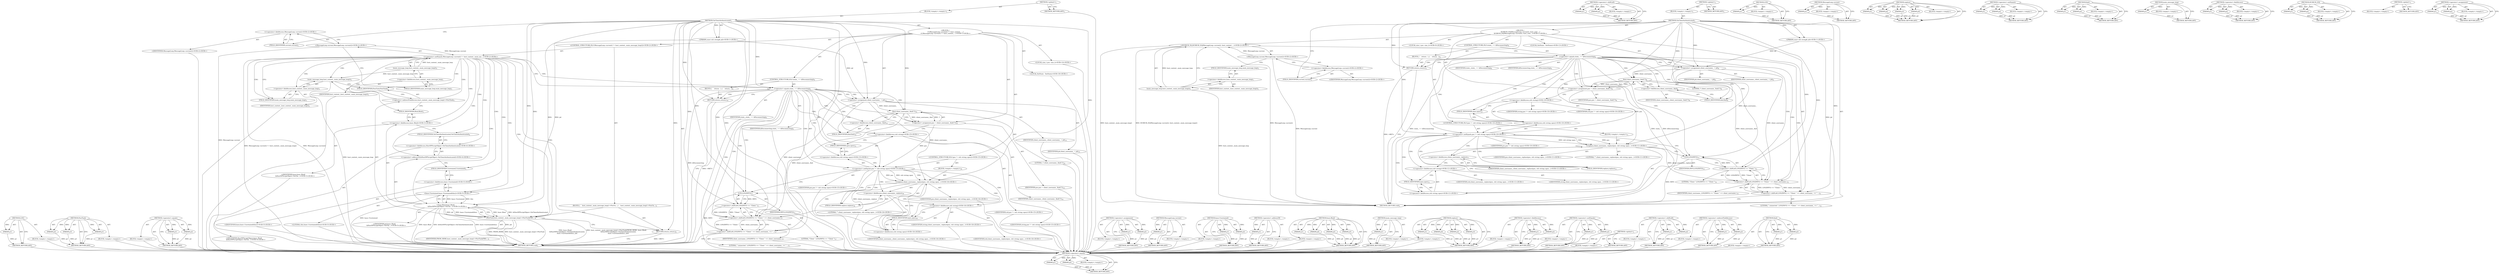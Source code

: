 digraph "find" {
vulnerable_117 [label=<(METHOD,&lt;operator&gt;.equals)>];
vulnerable_118 [label=<(PARAM,p1)>];
vulnerable_119 [label=<(PARAM,p2)>];
vulnerable_120 [label=<(BLOCK,&lt;empty&gt;,&lt;empty&gt;)>];
vulnerable_121 [label=<(METHOD_RETURN,ANY)>];
vulnerable_144 [label=<(METHOD,&lt;operator&gt;.shiftLeft)>];
vulnerable_145 [label=<(PARAM,p1)>];
vulnerable_146 [label=<(PARAM,p2)>];
vulnerable_147 [label=<(BLOCK,&lt;empty&gt;,&lt;empty&gt;)>];
vulnerable_148 [label=<(METHOD_RETURN,ANY)>];
vulnerable_6 [label=<(METHOD,&lt;global&gt;)<SUB>1</SUB>>];
vulnerable_7 [label=<(BLOCK,&lt;empty&gt;,&lt;empty&gt;)<SUB>1</SUB>>];
vulnerable_8 [label=<(METHOD,OnClientAuthenticated)<SUB>1</SUB>>];
vulnerable_9 [label="<(PARAM,const std::string&amp; jid)<SUB>1</SUB>>"];
vulnerable_10 [label="<(BLOCK,{
  DCHECK_EQ(MessageLoop::current(), host_cont...,{
  DCHECK_EQ(MessageLoop::current(), host_cont...)<SUB>1</SUB>>"];
vulnerable_11 [label="<(DCHECK_EQ,DCHECK_EQ(MessageLoop::current(), host_context_...)<SUB>2</SUB>>"];
vulnerable_12 [label="<(MessageLoop.current,MessageLoop::current())<SUB>2</SUB>>"];
vulnerable_13 [label="<(&lt;operator&gt;.fieldAccess,MessageLoop::current)<SUB>2</SUB>>"];
vulnerable_14 [label="<(IDENTIFIER,MessageLoop,MessageLoop::current())<SUB>2</SUB>>"];
vulnerable_15 [label=<(FIELD_IDENTIFIER,current,current)<SUB>2</SUB>>];
vulnerable_16 [label=<(main_message_loop,host_context_.main_message_loop())<SUB>2</SUB>>];
vulnerable_17 [label=<(&lt;operator&gt;.fieldAccess,host_context_.main_message_loop)<SUB>2</SUB>>];
vulnerable_18 [label=<(IDENTIFIER,host_context_,host_context_.main_message_loop())<SUB>2</SUB>>];
vulnerable_19 [label=<(FIELD_IDENTIFIER,main_message_loop,main_message_loop)<SUB>2</SUB>>];
vulnerable_20 [label=<(CONTROL_STRUCTURE,IF,if (state_ == kDisconnecting))<SUB>4</SUB>>];
vulnerable_21 [label=<(&lt;operator&gt;.equals,state_ == kDisconnecting)<SUB>4</SUB>>];
vulnerable_22 [label=<(IDENTIFIER,state_,state_ == kDisconnecting)<SUB>4</SUB>>];
vulnerable_23 [label=<(IDENTIFIER,kDisconnecting,state_ == kDisconnecting)<SUB>4</SUB>>];
vulnerable_24 [label=<(BLOCK,{
    return;
  },{
    return;
  })<SUB>4</SUB>>];
vulnerable_25 [label=<(RETURN,return;,return;)<SUB>5</SUB>>];
vulnerable_26 [label=<(&lt;operator&gt;.assignment,client_username_ = jid)<SUB>8</SUB>>];
vulnerable_27 [label=<(IDENTIFIER,client_username_,client_username_ = jid)<SUB>8</SUB>>];
vulnerable_28 [label=<(IDENTIFIER,jid,client_username_ = jid)<SUB>8</SUB>>];
vulnerable_29 [label="<(LOCAL,size_t pos: size_t)<SUB>9</SUB>>"];
vulnerable_30 [label=<(&lt;operator&gt;.assignment,pos = client_username_.find('/'))<SUB>9</SUB>>];
vulnerable_31 [label=<(IDENTIFIER,pos,pos = client_username_.find('/'))<SUB>9</SUB>>];
vulnerable_32 [label=<(find,client_username_.find('/'))<SUB>9</SUB>>];
vulnerable_33 [label=<(&lt;operator&gt;.fieldAccess,client_username_.find)<SUB>9</SUB>>];
vulnerable_34 [label=<(IDENTIFIER,client_username_,client_username_.find('/'))<SUB>9</SUB>>];
vulnerable_35 [label=<(FIELD_IDENTIFIER,find,find)<SUB>9</SUB>>];
vulnerable_36 [label=<(LITERAL,'/',client_username_.find('/'))<SUB>9</SUB>>];
vulnerable_37 [label="<(CONTROL_STRUCTURE,IF,if (pos != std::string::npos))<SUB>10</SUB>>"];
vulnerable_38 [label="<(&lt;operator&gt;.notEquals,pos != std::string::npos)<SUB>10</SUB>>"];
vulnerable_39 [label="<(IDENTIFIER,pos,pos != std::string::npos)<SUB>10</SUB>>"];
vulnerable_40 [label="<(&lt;operator&gt;.fieldAccess,std::string::npos)<SUB>10</SUB>>"];
vulnerable_41 [label="<(&lt;operator&gt;.fieldAccess,std::string)<SUB>10</SUB>>"];
vulnerable_42 [label="<(IDENTIFIER,std,pos != std::string::npos)<SUB>10</SUB>>"];
vulnerable_43 [label="<(IDENTIFIER,string,pos != std::string::npos)<SUB>10</SUB>>"];
vulnerable_44 [label=<(FIELD_IDENTIFIER,npos,npos)<SUB>10</SUB>>];
vulnerable_45 [label=<(BLOCK,&lt;empty&gt;,&lt;empty&gt;)<SUB>11</SUB>>];
vulnerable_46 [label="<(replace,client_username_.replace(pos, std::string::npos...)<SUB>11</SUB>>"];
vulnerable_47 [label=<(&lt;operator&gt;.fieldAccess,client_username_.replace)<SUB>11</SUB>>];
vulnerable_48 [label="<(IDENTIFIER,client_username_,client_username_.replace(pos, std::string::npos...)<SUB>11</SUB>>"];
vulnerable_49 [label=<(FIELD_IDENTIFIER,replace,replace)<SUB>11</SUB>>];
vulnerable_50 [label="<(IDENTIFIER,pos,client_username_.replace(pos, std::string::npos...)<SUB>11</SUB>>"];
vulnerable_51 [label="<(&lt;operator&gt;.fieldAccess,std::string::npos)<SUB>11</SUB>>"];
vulnerable_52 [label="<(&lt;operator&gt;.fieldAccess,std::string)<SUB>11</SUB>>"];
vulnerable_53 [label="<(IDENTIFIER,std,client_username_.replace(pos, std::string::npos...)<SUB>11</SUB>>"];
vulnerable_54 [label="<(IDENTIFIER,string,client_username_.replace(pos, std::string::npos...)<SUB>11</SUB>>"];
vulnerable_55 [label=<(FIELD_IDENTIFIER,npos,npos)<SUB>11</SUB>>];
vulnerable_56 [label="<(LITERAL,&quot;&quot;,client_username_.replace(pos, std::string::npos...)<SUB>11</SUB>>"];
vulnerable_57 [label=<(&lt;operator&gt;.shiftLeft,LOG(INFO) &lt;&lt; &quot;Client &quot; &lt;&lt; client_username_ &lt;&lt; &quot;...)<SUB>12</SUB>>];
vulnerable_58 [label=<(&lt;operator&gt;.shiftLeft,LOG(INFO) &lt;&lt; &quot;Client &quot; &lt;&lt; client_username_)<SUB>12</SUB>>];
vulnerable_59 [label=<(&lt;operator&gt;.shiftLeft,LOG(INFO) &lt;&lt; &quot;Client &quot;)<SUB>12</SUB>>];
vulnerable_60 [label=<(LOG,LOG(INFO))<SUB>12</SUB>>];
vulnerable_61 [label=<(IDENTIFIER,INFO,LOG(INFO))<SUB>12</SUB>>];
vulnerable_62 [label=<(LITERAL,&quot;Client &quot;,LOG(INFO) &lt;&lt; &quot;Client &quot;)<SUB>12</SUB>>];
vulnerable_63 [label=<(IDENTIFIER,client_username_,LOG(INFO) &lt;&lt; &quot;Client &quot; &lt;&lt; client_username_)<SUB>12</SUB>>];
vulnerable_64 [label=<(LITERAL,&quot; connected.&quot;,LOG(INFO) &lt;&lt; &quot;Client &quot; &lt;&lt; client_username_ &lt;&lt; &quot;...)<SUB>12</SUB>>];
vulnerable_65 [label="<(LOCAL,SetState : SetState)<SUB>13</SUB>>"];
vulnerable_66 [label=<(METHOD_RETURN,void)<SUB>1</SUB>>];
vulnerable_68 [label=<(METHOD_RETURN,ANY)<SUB>1</SUB>>];
vulnerable_149 [label=<(METHOD,LOG)>];
vulnerable_150 [label=<(PARAM,p1)>];
vulnerable_151 [label=<(BLOCK,&lt;empty&gt;,&lt;empty&gt;)>];
vulnerable_152 [label=<(METHOD_RETURN,ANY)>];
vulnerable_104 [label=<(METHOD,MessageLoop.current)>];
vulnerable_105 [label=<(PARAM,p1)>];
vulnerable_106 [label=<(BLOCK,&lt;empty&gt;,&lt;empty&gt;)>];
vulnerable_107 [label=<(METHOD_RETURN,ANY)>];
vulnerable_137 [label=<(METHOD,replace)>];
vulnerable_138 [label=<(PARAM,p1)>];
vulnerable_139 [label=<(PARAM,p2)>];
vulnerable_140 [label=<(PARAM,p3)>];
vulnerable_141 [label=<(PARAM,p4)>];
vulnerable_142 [label=<(BLOCK,&lt;empty&gt;,&lt;empty&gt;)>];
vulnerable_143 [label=<(METHOD_RETURN,ANY)>];
vulnerable_132 [label=<(METHOD,&lt;operator&gt;.notEquals)>];
vulnerable_133 [label=<(PARAM,p1)>];
vulnerable_134 [label=<(PARAM,p2)>];
vulnerable_135 [label=<(BLOCK,&lt;empty&gt;,&lt;empty&gt;)>];
vulnerable_136 [label=<(METHOD_RETURN,ANY)>];
vulnerable_127 [label=<(METHOD,find)>];
vulnerable_128 [label=<(PARAM,p1)>];
vulnerable_129 [label=<(PARAM,p2)>];
vulnerable_130 [label=<(BLOCK,&lt;empty&gt;,&lt;empty&gt;)>];
vulnerable_131 [label=<(METHOD_RETURN,ANY)>];
vulnerable_113 [label=<(METHOD,main_message_loop)>];
vulnerable_114 [label=<(PARAM,p1)>];
vulnerable_115 [label=<(BLOCK,&lt;empty&gt;,&lt;empty&gt;)>];
vulnerable_116 [label=<(METHOD_RETURN,ANY)>];
vulnerable_108 [label=<(METHOD,&lt;operator&gt;.fieldAccess)>];
vulnerable_109 [label=<(PARAM,p1)>];
vulnerable_110 [label=<(PARAM,p2)>];
vulnerable_111 [label=<(BLOCK,&lt;empty&gt;,&lt;empty&gt;)>];
vulnerable_112 [label=<(METHOD_RETURN,ANY)>];
vulnerable_99 [label=<(METHOD,DCHECK_EQ)>];
vulnerable_100 [label=<(PARAM,p1)>];
vulnerable_101 [label=<(PARAM,p2)>];
vulnerable_102 [label=<(BLOCK,&lt;empty&gt;,&lt;empty&gt;)>];
vulnerable_103 [label=<(METHOD_RETURN,ANY)>];
vulnerable_93 [label=<(METHOD,&lt;global&gt;)<SUB>1</SUB>>];
vulnerable_94 [label=<(BLOCK,&lt;empty&gt;,&lt;empty&gt;)>];
vulnerable_95 [label=<(METHOD_RETURN,ANY)>];
vulnerable_122 [label=<(METHOD,&lt;operator&gt;.assignment)>];
vulnerable_123 [label=<(PARAM,p1)>];
vulnerable_124 [label=<(PARAM,p2)>];
vulnerable_125 [label=<(BLOCK,&lt;empty&gt;,&lt;empty&gt;)>];
vulnerable_126 [label=<(METHOD_RETURN,ANY)>];
fixed_196 [label=<(METHOD,LOG)>];
fixed_197 [label=<(PARAM,p1)>];
fixed_198 [label=<(BLOCK,&lt;empty&gt;,&lt;empty&gt;)>];
fixed_199 [label=<(METHOD_RETURN,ANY)>];
fixed_142 [label=<(METHOD,PostTask)>];
fixed_143 [label=<(PARAM,p1)>];
fixed_144 [label=<(PARAM,p2)>];
fixed_145 [label=<(PARAM,p3)>];
fixed_146 [label=<(BLOCK,&lt;empty&gt;,&lt;empty&gt;)>];
fixed_147 [label=<(METHOD_RETURN,ANY)>];
fixed_169 [label=<(METHOD,&lt;operator&gt;.equals)>];
fixed_170 [label=<(PARAM,p1)>];
fixed_171 [label=<(PARAM,p2)>];
fixed_172 [label=<(BLOCK,&lt;empty&gt;,&lt;empty&gt;)>];
fixed_173 [label=<(METHOD_RETURN,ANY)>];
fixed_6 [label=<(METHOD,&lt;global&gt;)<SUB>1</SUB>>];
fixed_7 [label=<(BLOCK,&lt;empty&gt;,&lt;empty&gt;)<SUB>1</SUB>>];
fixed_8 [label=<(METHOD,OnClientAuthenticated)<SUB>1</SUB>>];
fixed_9 [label="<(PARAM,const std::string&amp; jid)<SUB>1</SUB>>"];
fixed_10 [label="<(BLOCK,{
  if (MessageLoop::current() != host_context_...,{
  if (MessageLoop::current() != host_context_...)<SUB>1</SUB>>"];
fixed_11 [label="<(CONTROL_STRUCTURE,IF,if (MessageLoop::current() != host_context_.main_message_loop()))<SUB>2</SUB>>"];
fixed_12 [label="<(&lt;operator&gt;.notEquals,MessageLoop::current() != host_context_.main_me...)<SUB>2</SUB>>"];
fixed_13 [label="<(MessageLoop.current,MessageLoop::current())<SUB>2</SUB>>"];
fixed_14 [label="<(&lt;operator&gt;.fieldAccess,MessageLoop::current)<SUB>2</SUB>>"];
fixed_15 [label="<(IDENTIFIER,MessageLoop,MessageLoop::current())<SUB>2</SUB>>"];
fixed_16 [label=<(FIELD_IDENTIFIER,current,current)<SUB>2</SUB>>];
fixed_17 [label=<(main_message_loop,host_context_.main_message_loop())<SUB>2</SUB>>];
fixed_18 [label=<(&lt;operator&gt;.fieldAccess,host_context_.main_message_loop)<SUB>2</SUB>>];
fixed_19 [label=<(IDENTIFIER,host_context_,host_context_.main_message_loop())<SUB>2</SUB>>];
fixed_20 [label=<(FIELD_IDENTIFIER,main_message_loop,main_message_loop)<SUB>2</SUB>>];
fixed_21 [label=<(BLOCK,{
    host_context_.main_message_loop()-&gt;PostTa...,{
    host_context_.main_message_loop()-&gt;PostTa...)<SUB>2</SUB>>];
fixed_22 [label=<(PostTask,host_context_.main_message_loop()-&gt;PostTask(FRO...)<SUB>3</SUB>>];
fixed_23 [label=<(&lt;operator&gt;.indirectFieldAccess,host_context_.main_message_loop()-&gt;PostTask)<SUB>3</SUB>>];
fixed_24 [label=<(main_message_loop,host_context_.main_message_loop())<SUB>3</SUB>>];
fixed_25 [label=<(&lt;operator&gt;.fieldAccess,host_context_.main_message_loop)<SUB>3</SUB>>];
fixed_26 [label=<(IDENTIFIER,host_context_,host_context_.main_message_loop())<SUB>3</SUB>>];
fixed_27 [label=<(FIELD_IDENTIFIER,main_message_loop,main_message_loop)<SUB>3</SUB>>];
fixed_28 [label=<(FIELD_IDENTIFIER,PostTask,PostTask)<SUB>3</SUB>>];
fixed_29 [label=<(IDENTIFIER,FROM_HERE,host_context_.main_message_loop()-&gt;PostTask(FRO...)<SUB>3</SUB>>];
fixed_30 [label="<(base.Bind,base::Bind(
        &amp;HostNPScriptObject::OnClie...)<SUB>3</SUB>>"];
fixed_31 [label="<(&lt;operator&gt;.fieldAccess,base::Bind)<SUB>3</SUB>>"];
fixed_32 [label="<(IDENTIFIER,base,base::Bind(
        &amp;HostNPScriptObject::OnClie...)<SUB>3</SUB>>"];
fixed_33 [label=<(FIELD_IDENTIFIER,Bind,Bind)<SUB>3</SUB>>];
fixed_34 [label="<(&lt;operator&gt;.addressOf,&amp;HostNPScriptObject::OnClientAuthenticated)<SUB>4</SUB>>"];
fixed_35 [label="<(&lt;operator&gt;.fieldAccess,HostNPScriptObject::OnClientAuthenticated)<SUB>4</SUB>>"];
fixed_36 [label="<(IDENTIFIER,HostNPScriptObject,base::Bind(
        &amp;HostNPScriptObject::OnClie...)<SUB>4</SUB>>"];
fixed_37 [label=<(FIELD_IDENTIFIER,OnClientAuthenticated,OnClientAuthenticated)<SUB>4</SUB>>];
fixed_38 [label="<(base.Unretained,base::Unretained(this))<SUB>5</SUB>>"];
fixed_39 [label="<(&lt;operator&gt;.fieldAccess,base::Unretained)<SUB>5</SUB>>"];
fixed_40 [label="<(IDENTIFIER,base,base::Unretained(this))<SUB>5</SUB>>"];
fixed_41 [label=<(FIELD_IDENTIFIER,Unretained,Unretained)<SUB>5</SUB>>];
fixed_42 [label="<(LITERAL,this,base::Unretained(this))<SUB>5</SUB>>"];
fixed_43 [label="<(IDENTIFIER,jid,base::Bind(
        &amp;HostNPScriptObject::OnClie...)<SUB>5</SUB>>"];
fixed_44 [label=<(RETURN,return;,return;)<SUB>6</SUB>>];
fixed_45 [label=<(CONTROL_STRUCTURE,IF,if (state_ == kDisconnecting))<SUB>9</SUB>>];
fixed_46 [label=<(&lt;operator&gt;.equals,state_ == kDisconnecting)<SUB>9</SUB>>];
fixed_47 [label=<(IDENTIFIER,state_,state_ == kDisconnecting)<SUB>9</SUB>>];
fixed_48 [label=<(IDENTIFIER,kDisconnecting,state_ == kDisconnecting)<SUB>9</SUB>>];
fixed_49 [label=<(BLOCK,{
    return;
  },{
    return;
  })<SUB>9</SUB>>];
fixed_50 [label=<(RETURN,return;,return;)<SUB>10</SUB>>];
fixed_51 [label=<(&lt;operator&gt;.assignment,client_username_ = jid)<SUB>13</SUB>>];
fixed_52 [label=<(IDENTIFIER,client_username_,client_username_ = jid)<SUB>13</SUB>>];
fixed_53 [label=<(IDENTIFIER,jid,client_username_ = jid)<SUB>13</SUB>>];
fixed_54 [label="<(LOCAL,size_t pos: size_t)<SUB>14</SUB>>"];
fixed_55 [label=<(&lt;operator&gt;.assignment,pos = client_username_.find('/'))<SUB>14</SUB>>];
fixed_56 [label=<(IDENTIFIER,pos,pos = client_username_.find('/'))<SUB>14</SUB>>];
fixed_57 [label=<(find,client_username_.find('/'))<SUB>14</SUB>>];
fixed_58 [label=<(&lt;operator&gt;.fieldAccess,client_username_.find)<SUB>14</SUB>>];
fixed_59 [label=<(IDENTIFIER,client_username_,client_username_.find('/'))<SUB>14</SUB>>];
fixed_60 [label=<(FIELD_IDENTIFIER,find,find)<SUB>14</SUB>>];
fixed_61 [label=<(LITERAL,'/',client_username_.find('/'))<SUB>14</SUB>>];
fixed_62 [label="<(CONTROL_STRUCTURE,IF,if (pos != std::string::npos))<SUB>15</SUB>>"];
fixed_63 [label="<(&lt;operator&gt;.notEquals,pos != std::string::npos)<SUB>15</SUB>>"];
fixed_64 [label="<(IDENTIFIER,pos,pos != std::string::npos)<SUB>15</SUB>>"];
fixed_65 [label="<(&lt;operator&gt;.fieldAccess,std::string::npos)<SUB>15</SUB>>"];
fixed_66 [label="<(&lt;operator&gt;.fieldAccess,std::string)<SUB>15</SUB>>"];
fixed_67 [label="<(IDENTIFIER,std,pos != std::string::npos)<SUB>15</SUB>>"];
fixed_68 [label="<(IDENTIFIER,string,pos != std::string::npos)<SUB>15</SUB>>"];
fixed_69 [label=<(FIELD_IDENTIFIER,npos,npos)<SUB>15</SUB>>];
fixed_70 [label=<(BLOCK,&lt;empty&gt;,&lt;empty&gt;)<SUB>16</SUB>>];
fixed_71 [label="<(replace,client_username_.replace(pos, std::string::npos...)<SUB>16</SUB>>"];
fixed_72 [label=<(&lt;operator&gt;.fieldAccess,client_username_.replace)<SUB>16</SUB>>];
fixed_73 [label="<(IDENTIFIER,client_username_,client_username_.replace(pos, std::string::npos...)<SUB>16</SUB>>"];
fixed_74 [label=<(FIELD_IDENTIFIER,replace,replace)<SUB>16</SUB>>];
fixed_75 [label="<(IDENTIFIER,pos,client_username_.replace(pos, std::string::npos...)<SUB>16</SUB>>"];
fixed_76 [label="<(&lt;operator&gt;.fieldAccess,std::string::npos)<SUB>16</SUB>>"];
fixed_77 [label="<(&lt;operator&gt;.fieldAccess,std::string)<SUB>16</SUB>>"];
fixed_78 [label="<(IDENTIFIER,std,client_username_.replace(pos, std::string::npos...)<SUB>16</SUB>>"];
fixed_79 [label="<(IDENTIFIER,string,client_username_.replace(pos, std::string::npos...)<SUB>16</SUB>>"];
fixed_80 [label=<(FIELD_IDENTIFIER,npos,npos)<SUB>16</SUB>>];
fixed_81 [label="<(LITERAL,&quot;&quot;,client_username_.replace(pos, std::string::npos...)<SUB>16</SUB>>"];
fixed_82 [label=<(&lt;operator&gt;.shiftLeft,LOG(INFO) &lt;&lt; &quot;Client &quot; &lt;&lt; client_username_ &lt;&lt; &quot;...)<SUB>17</SUB>>];
fixed_83 [label=<(&lt;operator&gt;.shiftLeft,LOG(INFO) &lt;&lt; &quot;Client &quot; &lt;&lt; client_username_)<SUB>17</SUB>>];
fixed_84 [label=<(&lt;operator&gt;.shiftLeft,LOG(INFO) &lt;&lt; &quot;Client &quot;)<SUB>17</SUB>>];
fixed_85 [label=<(LOG,LOG(INFO))<SUB>17</SUB>>];
fixed_86 [label=<(IDENTIFIER,INFO,LOG(INFO))<SUB>17</SUB>>];
fixed_87 [label=<(LITERAL,&quot;Client &quot;,LOG(INFO) &lt;&lt; &quot;Client &quot;)<SUB>17</SUB>>];
fixed_88 [label=<(IDENTIFIER,client_username_,LOG(INFO) &lt;&lt; &quot;Client &quot; &lt;&lt; client_username_)<SUB>17</SUB>>];
fixed_89 [label=<(LITERAL,&quot; connected.&quot;,LOG(INFO) &lt;&lt; &quot;Client &quot; &lt;&lt; client_username_ &lt;&lt; &quot;...)<SUB>17</SUB>>];
fixed_90 [label="<(LOCAL,SetState : SetState)<SUB>18</SUB>>"];
fixed_91 [label=<(METHOD_RETURN,void)<SUB>1</SUB>>];
fixed_93 [label=<(METHOD_RETURN,ANY)<SUB>1</SUB>>];
fixed_174 [label=<(METHOD,&lt;operator&gt;.assignment)>];
fixed_175 [label=<(PARAM,p1)>];
fixed_176 [label=<(PARAM,p2)>];
fixed_177 [label=<(BLOCK,&lt;empty&gt;,&lt;empty&gt;)>];
fixed_178 [label=<(METHOD_RETURN,ANY)>];
fixed_129 [label=<(METHOD,MessageLoop.current)>];
fixed_130 [label=<(PARAM,p1)>];
fixed_131 [label=<(BLOCK,&lt;empty&gt;,&lt;empty&gt;)>];
fixed_132 [label=<(METHOD_RETURN,ANY)>];
fixed_164 [label=<(METHOD,base.Unretained)>];
fixed_165 [label=<(PARAM,p1)>];
fixed_166 [label=<(PARAM,p2)>];
fixed_167 [label=<(BLOCK,&lt;empty&gt;,&lt;empty&gt;)>];
fixed_168 [label=<(METHOD_RETURN,ANY)>];
fixed_160 [label=<(METHOD,&lt;operator&gt;.addressOf)>];
fixed_161 [label=<(PARAM,p1)>];
fixed_162 [label=<(BLOCK,&lt;empty&gt;,&lt;empty&gt;)>];
fixed_163 [label=<(METHOD_RETURN,ANY)>];
fixed_153 [label=<(METHOD,base.Bind)>];
fixed_154 [label=<(PARAM,p1)>];
fixed_155 [label=<(PARAM,p2)>];
fixed_156 [label=<(PARAM,p3)>];
fixed_157 [label=<(PARAM,p4)>];
fixed_158 [label=<(BLOCK,&lt;empty&gt;,&lt;empty&gt;)>];
fixed_159 [label=<(METHOD_RETURN,ANY)>];
fixed_138 [label=<(METHOD,main_message_loop)>];
fixed_139 [label=<(PARAM,p1)>];
fixed_140 [label=<(BLOCK,&lt;empty&gt;,&lt;empty&gt;)>];
fixed_141 [label=<(METHOD_RETURN,ANY)>];
fixed_184 [label=<(METHOD,replace)>];
fixed_185 [label=<(PARAM,p1)>];
fixed_186 [label=<(PARAM,p2)>];
fixed_187 [label=<(PARAM,p3)>];
fixed_188 [label=<(PARAM,p4)>];
fixed_189 [label=<(BLOCK,&lt;empty&gt;,&lt;empty&gt;)>];
fixed_190 [label=<(METHOD_RETURN,ANY)>];
fixed_133 [label=<(METHOD,&lt;operator&gt;.fieldAccess)>];
fixed_134 [label=<(PARAM,p1)>];
fixed_135 [label=<(PARAM,p2)>];
fixed_136 [label=<(BLOCK,&lt;empty&gt;,&lt;empty&gt;)>];
fixed_137 [label=<(METHOD_RETURN,ANY)>];
fixed_124 [label=<(METHOD,&lt;operator&gt;.notEquals)>];
fixed_125 [label=<(PARAM,p1)>];
fixed_126 [label=<(PARAM,p2)>];
fixed_127 [label=<(BLOCK,&lt;empty&gt;,&lt;empty&gt;)>];
fixed_128 [label=<(METHOD_RETURN,ANY)>];
fixed_118 [label=<(METHOD,&lt;global&gt;)<SUB>1</SUB>>];
fixed_119 [label=<(BLOCK,&lt;empty&gt;,&lt;empty&gt;)>];
fixed_120 [label=<(METHOD_RETURN,ANY)>];
fixed_191 [label=<(METHOD,&lt;operator&gt;.shiftLeft)>];
fixed_192 [label=<(PARAM,p1)>];
fixed_193 [label=<(PARAM,p2)>];
fixed_194 [label=<(BLOCK,&lt;empty&gt;,&lt;empty&gt;)>];
fixed_195 [label=<(METHOD_RETURN,ANY)>];
fixed_148 [label=<(METHOD,&lt;operator&gt;.indirectFieldAccess)>];
fixed_149 [label=<(PARAM,p1)>];
fixed_150 [label=<(PARAM,p2)>];
fixed_151 [label=<(BLOCK,&lt;empty&gt;,&lt;empty&gt;)>];
fixed_152 [label=<(METHOD_RETURN,ANY)>];
fixed_179 [label=<(METHOD,find)>];
fixed_180 [label=<(PARAM,p1)>];
fixed_181 [label=<(PARAM,p2)>];
fixed_182 [label=<(BLOCK,&lt;empty&gt;,&lt;empty&gt;)>];
fixed_183 [label=<(METHOD_RETURN,ANY)>];
vulnerable_117 -> vulnerable_118  [key=0, label="AST: "];
vulnerable_117 -> vulnerable_118  [key=1, label="DDG: "];
vulnerable_117 -> vulnerable_120  [key=0, label="AST: "];
vulnerable_117 -> vulnerable_119  [key=0, label="AST: "];
vulnerable_117 -> vulnerable_119  [key=1, label="DDG: "];
vulnerable_117 -> vulnerable_121  [key=0, label="AST: "];
vulnerable_117 -> vulnerable_121  [key=1, label="CFG: "];
vulnerable_118 -> vulnerable_121  [key=0, label="DDG: p1"];
vulnerable_119 -> vulnerable_121  [key=0, label="DDG: p2"];
vulnerable_144 -> vulnerable_145  [key=0, label="AST: "];
vulnerable_144 -> vulnerable_145  [key=1, label="DDG: "];
vulnerable_144 -> vulnerable_147  [key=0, label="AST: "];
vulnerable_144 -> vulnerable_146  [key=0, label="AST: "];
vulnerable_144 -> vulnerable_146  [key=1, label="DDG: "];
vulnerable_144 -> vulnerable_148  [key=0, label="AST: "];
vulnerable_144 -> vulnerable_148  [key=1, label="CFG: "];
vulnerable_145 -> vulnerable_148  [key=0, label="DDG: p1"];
vulnerable_146 -> vulnerable_148  [key=0, label="DDG: p2"];
vulnerable_6 -> vulnerable_7  [key=0, label="AST: "];
vulnerable_6 -> vulnerable_68  [key=0, label="AST: "];
vulnerable_6 -> vulnerable_68  [key=1, label="CFG: "];
vulnerable_7 -> vulnerable_8  [key=0, label="AST: "];
vulnerable_8 -> vulnerable_9  [key=0, label="AST: "];
vulnerable_8 -> vulnerable_9  [key=1, label="DDG: "];
vulnerable_8 -> vulnerable_10  [key=0, label="AST: "];
vulnerable_8 -> vulnerable_66  [key=0, label="AST: "];
vulnerable_8 -> vulnerable_15  [key=0, label="CFG: "];
vulnerable_8 -> vulnerable_26  [key=0, label="DDG: "];
vulnerable_8 -> vulnerable_57  [key=0, label="DDG: "];
vulnerable_8 -> vulnerable_21  [key=0, label="DDG: "];
vulnerable_8 -> vulnerable_25  [key=0, label="DDG: "];
vulnerable_8 -> vulnerable_32  [key=0, label="DDG: "];
vulnerable_8 -> vulnerable_38  [key=0, label="DDG: "];
vulnerable_8 -> vulnerable_58  [key=0, label="DDG: "];
vulnerable_8 -> vulnerable_46  [key=0, label="DDG: "];
vulnerable_8 -> vulnerable_59  [key=0, label="DDG: "];
vulnerable_8 -> vulnerable_60  [key=0, label="DDG: "];
vulnerable_9 -> vulnerable_66  [key=0, label="DDG: jid"];
vulnerable_9 -> vulnerable_26  [key=0, label="DDG: jid"];
vulnerable_10 -> vulnerable_11  [key=0, label="AST: "];
vulnerable_10 -> vulnerable_20  [key=0, label="AST: "];
vulnerable_10 -> vulnerable_26  [key=0, label="AST: "];
vulnerable_10 -> vulnerable_29  [key=0, label="AST: "];
vulnerable_10 -> vulnerable_30  [key=0, label="AST: "];
vulnerable_10 -> vulnerable_37  [key=0, label="AST: "];
vulnerable_10 -> vulnerable_57  [key=0, label="AST: "];
vulnerable_10 -> vulnerable_65  [key=0, label="AST: "];
vulnerable_11 -> vulnerable_12  [key=0, label="AST: "];
vulnerable_11 -> vulnerable_16  [key=0, label="AST: "];
vulnerable_11 -> vulnerable_21  [key=0, label="CFG: "];
vulnerable_11 -> vulnerable_66  [key=0, label="DDG: MessageLoop::current()"];
vulnerable_11 -> vulnerable_66  [key=1, label="DDG: host_context_.main_message_loop()"];
vulnerable_11 -> vulnerable_66  [key=2, label="DDG: DCHECK_EQ(MessageLoop::current(), host_context_.main_message_loop())"];
vulnerable_12 -> vulnerable_13  [key=0, label="AST: "];
vulnerable_12 -> vulnerable_19  [key=0, label="CFG: "];
vulnerable_12 -> vulnerable_66  [key=0, label="DDG: MessageLoop::current"];
vulnerable_12 -> vulnerable_11  [key=0, label="DDG: MessageLoop::current"];
vulnerable_13 -> vulnerable_14  [key=0, label="AST: "];
vulnerable_13 -> vulnerable_15  [key=0, label="AST: "];
vulnerable_13 -> vulnerable_12  [key=0, label="CFG: "];
vulnerable_15 -> vulnerable_13  [key=0, label="CFG: "];
vulnerable_16 -> vulnerable_17  [key=0, label="AST: "];
vulnerable_16 -> vulnerable_11  [key=0, label="CFG: "];
vulnerable_16 -> vulnerable_11  [key=1, label="DDG: host_context_.main_message_loop"];
vulnerable_16 -> vulnerable_66  [key=0, label="DDG: host_context_.main_message_loop"];
vulnerable_17 -> vulnerable_18  [key=0, label="AST: "];
vulnerable_17 -> vulnerable_19  [key=0, label="AST: "];
vulnerable_17 -> vulnerable_16  [key=0, label="CFG: "];
vulnerable_19 -> vulnerable_17  [key=0, label="CFG: "];
vulnerable_20 -> vulnerable_21  [key=0, label="AST: "];
vulnerable_20 -> vulnerable_24  [key=0, label="AST: "];
vulnerable_21 -> vulnerable_22  [key=0, label="AST: "];
vulnerable_21 -> vulnerable_23  [key=0, label="AST: "];
vulnerable_21 -> vulnerable_25  [key=0, label="CFG: "];
vulnerable_21 -> vulnerable_25  [key=1, label="CDG: "];
vulnerable_21 -> vulnerable_26  [key=0, label="CFG: "];
vulnerable_21 -> vulnerable_26  [key=1, label="CDG: "];
vulnerable_21 -> vulnerable_66  [key=0, label="DDG: state_"];
vulnerable_21 -> vulnerable_66  [key=1, label="DDG: state_ == kDisconnecting"];
vulnerable_21 -> vulnerable_66  [key=2, label="DDG: kDisconnecting"];
vulnerable_21 -> vulnerable_30  [key=0, label="CDG: "];
vulnerable_21 -> vulnerable_32  [key=0, label="CDG: "];
vulnerable_21 -> vulnerable_58  [key=0, label="CDG: "];
vulnerable_21 -> vulnerable_60  [key=0, label="CDG: "];
vulnerable_21 -> vulnerable_33  [key=0, label="CDG: "];
vulnerable_21 -> vulnerable_57  [key=0, label="CDG: "];
vulnerable_21 -> vulnerable_38  [key=0, label="CDG: "];
vulnerable_21 -> vulnerable_41  [key=0, label="CDG: "];
vulnerable_21 -> vulnerable_40  [key=0, label="CDG: "];
vulnerable_21 -> vulnerable_59  [key=0, label="CDG: "];
vulnerable_21 -> vulnerable_44  [key=0, label="CDG: "];
vulnerable_21 -> vulnerable_35  [key=0, label="CDG: "];
vulnerable_24 -> vulnerable_25  [key=0, label="AST: "];
vulnerable_25 -> vulnerable_66  [key=0, label="CFG: "];
vulnerable_25 -> vulnerable_66  [key=1, label="DDG: &lt;RET&gt;"];
vulnerable_26 -> vulnerable_27  [key=0, label="AST: "];
vulnerable_26 -> vulnerable_28  [key=0, label="AST: "];
vulnerable_26 -> vulnerable_35  [key=0, label="CFG: "];
vulnerable_26 -> vulnerable_32  [key=0, label="DDG: client_username_"];
vulnerable_26 -> vulnerable_58  [key=0, label="DDG: client_username_"];
vulnerable_26 -> vulnerable_46  [key=0, label="DDG: client_username_"];
vulnerable_30 -> vulnerable_31  [key=0, label="AST: "];
vulnerable_30 -> vulnerable_32  [key=0, label="AST: "];
vulnerable_30 -> vulnerable_41  [key=0, label="CFG: "];
vulnerable_30 -> vulnerable_38  [key=0, label="DDG: pos"];
vulnerable_32 -> vulnerable_33  [key=0, label="AST: "];
vulnerable_32 -> vulnerable_36  [key=0, label="AST: "];
vulnerable_32 -> vulnerable_30  [key=0, label="CFG: "];
vulnerable_32 -> vulnerable_30  [key=1, label="DDG: client_username_.find"];
vulnerable_32 -> vulnerable_30  [key=2, label="DDG: '/'"];
vulnerable_32 -> vulnerable_58  [key=0, label="DDG: client_username_.find"];
vulnerable_33 -> vulnerable_34  [key=0, label="AST: "];
vulnerable_33 -> vulnerable_35  [key=0, label="AST: "];
vulnerable_33 -> vulnerable_32  [key=0, label="CFG: "];
vulnerable_35 -> vulnerable_33  [key=0, label="CFG: "];
vulnerable_37 -> vulnerable_38  [key=0, label="AST: "];
vulnerable_37 -> vulnerable_45  [key=0, label="AST: "];
vulnerable_38 -> vulnerable_39  [key=0, label="AST: "];
vulnerable_38 -> vulnerable_40  [key=0, label="AST: "];
vulnerable_38 -> vulnerable_49  [key=0, label="CFG: "];
vulnerable_38 -> vulnerable_49  [key=1, label="CDG: "];
vulnerable_38 -> vulnerable_60  [key=0, label="CFG: "];
vulnerable_38 -> vulnerable_46  [key=0, label="DDG: pos"];
vulnerable_38 -> vulnerable_46  [key=1, label="DDG: std::string::npos"];
vulnerable_38 -> vulnerable_46  [key=2, label="CDG: "];
vulnerable_38 -> vulnerable_47  [key=0, label="CDG: "];
vulnerable_38 -> vulnerable_51  [key=0, label="CDG: "];
vulnerable_38 -> vulnerable_52  [key=0, label="CDG: "];
vulnerable_38 -> vulnerable_55  [key=0, label="CDG: "];
vulnerable_40 -> vulnerable_41  [key=0, label="AST: "];
vulnerable_40 -> vulnerable_44  [key=0, label="AST: "];
vulnerable_40 -> vulnerable_38  [key=0, label="CFG: "];
vulnerable_41 -> vulnerable_42  [key=0, label="AST: "];
vulnerable_41 -> vulnerable_43  [key=0, label="AST: "];
vulnerable_41 -> vulnerable_44  [key=0, label="CFG: "];
vulnerable_44 -> vulnerable_40  [key=0, label="CFG: "];
vulnerable_45 -> vulnerable_46  [key=0, label="AST: "];
vulnerable_46 -> vulnerable_47  [key=0, label="AST: "];
vulnerable_46 -> vulnerable_50  [key=0, label="AST: "];
vulnerable_46 -> vulnerable_51  [key=0, label="AST: "];
vulnerable_46 -> vulnerable_56  [key=0, label="AST: "];
vulnerable_46 -> vulnerable_60  [key=0, label="CFG: "];
vulnerable_46 -> vulnerable_58  [key=0, label="DDG: client_username_.replace"];
vulnerable_47 -> vulnerable_48  [key=0, label="AST: "];
vulnerable_47 -> vulnerable_49  [key=0, label="AST: "];
vulnerable_47 -> vulnerable_52  [key=0, label="CFG: "];
vulnerable_49 -> vulnerable_47  [key=0, label="CFG: "];
vulnerable_51 -> vulnerable_52  [key=0, label="AST: "];
vulnerable_51 -> vulnerable_55  [key=0, label="AST: "];
vulnerable_51 -> vulnerable_46  [key=0, label="CFG: "];
vulnerable_52 -> vulnerable_53  [key=0, label="AST: "];
vulnerable_52 -> vulnerable_54  [key=0, label="AST: "];
vulnerable_52 -> vulnerable_55  [key=0, label="CFG: "];
vulnerable_55 -> vulnerable_51  [key=0, label="CFG: "];
vulnerable_57 -> vulnerable_58  [key=0, label="AST: "];
vulnerable_57 -> vulnerable_64  [key=0, label="AST: "];
vulnerable_57 -> vulnerable_66  [key=0, label="CFG: "];
vulnerable_58 -> vulnerable_59  [key=0, label="AST: "];
vulnerable_58 -> vulnerable_63  [key=0, label="AST: "];
vulnerable_58 -> vulnerable_57  [key=0, label="CFG: "];
vulnerable_58 -> vulnerable_57  [key=1, label="DDG: LOG(INFO) &lt;&lt; &quot;Client &quot;"];
vulnerable_58 -> vulnerable_57  [key=2, label="DDG: client_username_"];
vulnerable_59 -> vulnerable_60  [key=0, label="AST: "];
vulnerable_59 -> vulnerable_62  [key=0, label="AST: "];
vulnerable_59 -> vulnerable_58  [key=0, label="CFG: "];
vulnerable_59 -> vulnerable_58  [key=1, label="DDG: LOG(INFO)"];
vulnerable_59 -> vulnerable_58  [key=2, label="DDG: &quot;Client &quot;"];
vulnerable_60 -> vulnerable_61  [key=0, label="AST: "];
vulnerable_60 -> vulnerable_59  [key=0, label="CFG: "];
vulnerable_60 -> vulnerable_59  [key=1, label="DDG: INFO"];
vulnerable_60 -> vulnerable_66  [key=0, label="DDG: INFO"];
vulnerable_149 -> vulnerable_150  [key=0, label="AST: "];
vulnerable_149 -> vulnerable_150  [key=1, label="DDG: "];
vulnerable_149 -> vulnerable_151  [key=0, label="AST: "];
vulnerable_149 -> vulnerable_152  [key=0, label="AST: "];
vulnerable_149 -> vulnerable_152  [key=1, label="CFG: "];
vulnerable_150 -> vulnerable_152  [key=0, label="DDG: p1"];
vulnerable_104 -> vulnerable_105  [key=0, label="AST: "];
vulnerable_104 -> vulnerable_105  [key=1, label="DDG: "];
vulnerable_104 -> vulnerable_106  [key=0, label="AST: "];
vulnerable_104 -> vulnerable_107  [key=0, label="AST: "];
vulnerable_104 -> vulnerable_107  [key=1, label="CFG: "];
vulnerable_105 -> vulnerable_107  [key=0, label="DDG: p1"];
vulnerable_137 -> vulnerable_138  [key=0, label="AST: "];
vulnerable_137 -> vulnerable_138  [key=1, label="DDG: "];
vulnerable_137 -> vulnerable_142  [key=0, label="AST: "];
vulnerable_137 -> vulnerable_139  [key=0, label="AST: "];
vulnerable_137 -> vulnerable_139  [key=1, label="DDG: "];
vulnerable_137 -> vulnerable_143  [key=0, label="AST: "];
vulnerable_137 -> vulnerable_143  [key=1, label="CFG: "];
vulnerable_137 -> vulnerable_140  [key=0, label="AST: "];
vulnerable_137 -> vulnerable_140  [key=1, label="DDG: "];
vulnerable_137 -> vulnerable_141  [key=0, label="AST: "];
vulnerable_137 -> vulnerable_141  [key=1, label="DDG: "];
vulnerable_138 -> vulnerable_143  [key=0, label="DDG: p1"];
vulnerable_139 -> vulnerable_143  [key=0, label="DDG: p2"];
vulnerable_140 -> vulnerable_143  [key=0, label="DDG: p3"];
vulnerable_141 -> vulnerable_143  [key=0, label="DDG: p4"];
vulnerable_132 -> vulnerable_133  [key=0, label="AST: "];
vulnerable_132 -> vulnerable_133  [key=1, label="DDG: "];
vulnerable_132 -> vulnerable_135  [key=0, label="AST: "];
vulnerable_132 -> vulnerable_134  [key=0, label="AST: "];
vulnerable_132 -> vulnerable_134  [key=1, label="DDG: "];
vulnerable_132 -> vulnerable_136  [key=0, label="AST: "];
vulnerable_132 -> vulnerable_136  [key=1, label="CFG: "];
vulnerable_133 -> vulnerable_136  [key=0, label="DDG: p1"];
vulnerable_134 -> vulnerable_136  [key=0, label="DDG: p2"];
vulnerable_127 -> vulnerable_128  [key=0, label="AST: "];
vulnerable_127 -> vulnerable_128  [key=1, label="DDG: "];
vulnerable_127 -> vulnerable_130  [key=0, label="AST: "];
vulnerable_127 -> vulnerable_129  [key=0, label="AST: "];
vulnerable_127 -> vulnerable_129  [key=1, label="DDG: "];
vulnerable_127 -> vulnerable_131  [key=0, label="AST: "];
vulnerable_127 -> vulnerable_131  [key=1, label="CFG: "];
vulnerable_128 -> vulnerable_131  [key=0, label="DDG: p1"];
vulnerable_129 -> vulnerable_131  [key=0, label="DDG: p2"];
vulnerable_113 -> vulnerable_114  [key=0, label="AST: "];
vulnerable_113 -> vulnerable_114  [key=1, label="DDG: "];
vulnerable_113 -> vulnerable_115  [key=0, label="AST: "];
vulnerable_113 -> vulnerable_116  [key=0, label="AST: "];
vulnerable_113 -> vulnerable_116  [key=1, label="CFG: "];
vulnerable_114 -> vulnerable_116  [key=0, label="DDG: p1"];
vulnerable_108 -> vulnerable_109  [key=0, label="AST: "];
vulnerable_108 -> vulnerable_109  [key=1, label="DDG: "];
vulnerable_108 -> vulnerable_111  [key=0, label="AST: "];
vulnerable_108 -> vulnerable_110  [key=0, label="AST: "];
vulnerable_108 -> vulnerable_110  [key=1, label="DDG: "];
vulnerable_108 -> vulnerable_112  [key=0, label="AST: "];
vulnerable_108 -> vulnerable_112  [key=1, label="CFG: "];
vulnerable_109 -> vulnerable_112  [key=0, label="DDG: p1"];
vulnerable_110 -> vulnerable_112  [key=0, label="DDG: p2"];
vulnerable_99 -> vulnerable_100  [key=0, label="AST: "];
vulnerable_99 -> vulnerable_100  [key=1, label="DDG: "];
vulnerable_99 -> vulnerable_102  [key=0, label="AST: "];
vulnerable_99 -> vulnerable_101  [key=0, label="AST: "];
vulnerable_99 -> vulnerable_101  [key=1, label="DDG: "];
vulnerable_99 -> vulnerable_103  [key=0, label="AST: "];
vulnerable_99 -> vulnerable_103  [key=1, label="CFG: "];
vulnerable_100 -> vulnerable_103  [key=0, label="DDG: p1"];
vulnerable_101 -> vulnerable_103  [key=0, label="DDG: p2"];
vulnerable_93 -> vulnerable_94  [key=0, label="AST: "];
vulnerable_93 -> vulnerable_95  [key=0, label="AST: "];
vulnerable_93 -> vulnerable_95  [key=1, label="CFG: "];
vulnerable_122 -> vulnerable_123  [key=0, label="AST: "];
vulnerable_122 -> vulnerable_123  [key=1, label="DDG: "];
vulnerable_122 -> vulnerable_125  [key=0, label="AST: "];
vulnerable_122 -> vulnerable_124  [key=0, label="AST: "];
vulnerable_122 -> vulnerable_124  [key=1, label="DDG: "];
vulnerable_122 -> vulnerable_126  [key=0, label="AST: "];
vulnerable_122 -> vulnerable_126  [key=1, label="CFG: "];
vulnerable_123 -> vulnerable_126  [key=0, label="DDG: p1"];
vulnerable_124 -> vulnerable_126  [key=0, label="DDG: p2"];
fixed_196 -> fixed_197  [key=0, label="AST: "];
fixed_196 -> fixed_197  [key=1, label="DDG: "];
fixed_196 -> fixed_198  [key=0, label="AST: "];
fixed_196 -> fixed_199  [key=0, label="AST: "];
fixed_196 -> fixed_199  [key=1, label="CFG: "];
fixed_197 -> fixed_199  [key=0, label="DDG: p1"];
fixed_198 -> vulnerable_117  [key=0];
fixed_199 -> vulnerable_117  [key=0];
fixed_142 -> fixed_143  [key=0, label="AST: "];
fixed_142 -> fixed_143  [key=1, label="DDG: "];
fixed_142 -> fixed_146  [key=0, label="AST: "];
fixed_142 -> fixed_144  [key=0, label="AST: "];
fixed_142 -> fixed_144  [key=1, label="DDG: "];
fixed_142 -> fixed_147  [key=0, label="AST: "];
fixed_142 -> fixed_147  [key=1, label="CFG: "];
fixed_142 -> fixed_145  [key=0, label="AST: "];
fixed_142 -> fixed_145  [key=1, label="DDG: "];
fixed_143 -> fixed_147  [key=0, label="DDG: p1"];
fixed_144 -> fixed_147  [key=0, label="DDG: p2"];
fixed_145 -> fixed_147  [key=0, label="DDG: p3"];
fixed_146 -> vulnerable_117  [key=0];
fixed_147 -> vulnerable_117  [key=0];
fixed_169 -> fixed_170  [key=0, label="AST: "];
fixed_169 -> fixed_170  [key=1, label="DDG: "];
fixed_169 -> fixed_172  [key=0, label="AST: "];
fixed_169 -> fixed_171  [key=0, label="AST: "];
fixed_169 -> fixed_171  [key=1, label="DDG: "];
fixed_169 -> fixed_173  [key=0, label="AST: "];
fixed_169 -> fixed_173  [key=1, label="CFG: "];
fixed_170 -> fixed_173  [key=0, label="DDG: p1"];
fixed_171 -> fixed_173  [key=0, label="DDG: p2"];
fixed_172 -> vulnerable_117  [key=0];
fixed_173 -> vulnerable_117  [key=0];
fixed_6 -> fixed_7  [key=0, label="AST: "];
fixed_6 -> fixed_93  [key=0, label="AST: "];
fixed_6 -> fixed_93  [key=1, label="CFG: "];
fixed_7 -> fixed_8  [key=0, label="AST: "];
fixed_8 -> fixed_9  [key=0, label="AST: "];
fixed_8 -> fixed_9  [key=1, label="DDG: "];
fixed_8 -> fixed_10  [key=0, label="AST: "];
fixed_8 -> fixed_91  [key=0, label="AST: "];
fixed_8 -> fixed_16  [key=0, label="CFG: "];
fixed_8 -> fixed_51  [key=0, label="DDG: "];
fixed_8 -> fixed_82  [key=0, label="DDG: "];
fixed_8 -> fixed_44  [key=0, label="DDG: "];
fixed_8 -> fixed_46  [key=0, label="DDG: "];
fixed_8 -> fixed_50  [key=0, label="DDG: "];
fixed_8 -> fixed_57  [key=0, label="DDG: "];
fixed_8 -> fixed_63  [key=0, label="DDG: "];
fixed_8 -> fixed_83  [key=0, label="DDG: "];
fixed_8 -> fixed_22  [key=0, label="DDG: "];
fixed_8 -> fixed_71  [key=0, label="DDG: "];
fixed_8 -> fixed_84  [key=0, label="DDG: "];
fixed_8 -> fixed_30  [key=0, label="DDG: "];
fixed_8 -> fixed_85  [key=0, label="DDG: "];
fixed_8 -> fixed_38  [key=0, label="DDG: "];
fixed_9 -> fixed_51  [key=0, label="DDG: jid"];
fixed_9 -> fixed_30  [key=0, label="DDG: jid"];
fixed_10 -> fixed_11  [key=0, label="AST: "];
fixed_10 -> fixed_45  [key=0, label="AST: "];
fixed_10 -> fixed_51  [key=0, label="AST: "];
fixed_10 -> fixed_54  [key=0, label="AST: "];
fixed_10 -> fixed_55  [key=0, label="AST: "];
fixed_10 -> fixed_62  [key=0, label="AST: "];
fixed_10 -> fixed_82  [key=0, label="AST: "];
fixed_10 -> fixed_90  [key=0, label="AST: "];
fixed_11 -> fixed_12  [key=0, label="AST: "];
fixed_11 -> fixed_21  [key=0, label="AST: "];
fixed_12 -> fixed_13  [key=0, label="AST: "];
fixed_12 -> fixed_17  [key=0, label="AST: "];
fixed_12 -> fixed_27  [key=0, label="CFG: "];
fixed_12 -> fixed_27  [key=1, label="CDG: "];
fixed_12 -> fixed_46  [key=0, label="CFG: "];
fixed_12 -> fixed_46  [key=1, label="CDG: "];
fixed_12 -> fixed_91  [key=0, label="DDG: MessageLoop::current()"];
fixed_12 -> fixed_91  [key=1, label="DDG: MessageLoop::current() != host_context_.main_message_loop()"];
fixed_12 -> fixed_30  [key=0, label="CDG: "];
fixed_12 -> fixed_34  [key=0, label="CDG: "];
fixed_12 -> fixed_28  [key=0, label="CDG: "];
fixed_12 -> fixed_37  [key=0, label="CDG: "];
fixed_12 -> fixed_38  [key=0, label="CDG: "];
fixed_12 -> fixed_25  [key=0, label="CDG: "];
fixed_12 -> fixed_22  [key=0, label="CDG: "];
fixed_12 -> fixed_44  [key=0, label="CDG: "];
fixed_12 -> fixed_35  [key=0, label="CDG: "];
fixed_12 -> fixed_24  [key=0, label="CDG: "];
fixed_12 -> fixed_33  [key=0, label="CDG: "];
fixed_12 -> fixed_23  [key=0, label="CDG: "];
fixed_12 -> fixed_41  [key=0, label="CDG: "];
fixed_12 -> fixed_39  [key=0, label="CDG: "];
fixed_12 -> fixed_31  [key=0, label="CDG: "];
fixed_13 -> fixed_14  [key=0, label="AST: "];
fixed_13 -> fixed_20  [key=0, label="CFG: "];
fixed_13 -> fixed_91  [key=0, label="DDG: MessageLoop::current"];
fixed_13 -> fixed_12  [key=0, label="DDG: MessageLoop::current"];
fixed_14 -> fixed_15  [key=0, label="AST: "];
fixed_14 -> fixed_16  [key=0, label="AST: "];
fixed_14 -> fixed_13  [key=0, label="CFG: "];
fixed_15 -> vulnerable_117  [key=0];
fixed_16 -> fixed_14  [key=0, label="CFG: "];
fixed_17 -> fixed_18  [key=0, label="AST: "];
fixed_17 -> fixed_12  [key=0, label="CFG: "];
fixed_17 -> fixed_12  [key=1, label="DDG: host_context_.main_message_loop"];
fixed_17 -> fixed_24  [key=0, label="DDG: host_context_.main_message_loop"];
fixed_18 -> fixed_19  [key=0, label="AST: "];
fixed_18 -> fixed_20  [key=0, label="AST: "];
fixed_18 -> fixed_17  [key=0, label="CFG: "];
fixed_19 -> vulnerable_117  [key=0];
fixed_20 -> fixed_18  [key=0, label="CFG: "];
fixed_21 -> fixed_22  [key=0, label="AST: "];
fixed_21 -> fixed_44  [key=0, label="AST: "];
fixed_22 -> fixed_23  [key=0, label="AST: "];
fixed_22 -> fixed_29  [key=0, label="AST: "];
fixed_22 -> fixed_30  [key=0, label="AST: "];
fixed_22 -> fixed_44  [key=0, label="CFG: "];
fixed_22 -> fixed_91  [key=0, label="DDG: host_context_.main_message_loop()-&gt;PostTask"];
fixed_22 -> fixed_91  [key=1, label="DDG: base::Bind(
        &amp;HostNPScriptObject::OnClientAuthenticated,
        base::Unretained(this), jid)"];
fixed_22 -> fixed_91  [key=2, label="DDG: host_context_.main_message_loop()-&gt;PostTask(FROM_HERE, base::Bind(
        &amp;HostNPScriptObject::OnClientAuthenticated,
        base::Unretained(this), jid))"];
fixed_22 -> fixed_91  [key=3, label="DDG: FROM_HERE"];
fixed_23 -> fixed_24  [key=0, label="AST: "];
fixed_23 -> fixed_28  [key=0, label="AST: "];
fixed_23 -> fixed_33  [key=0, label="CFG: "];
fixed_24 -> fixed_25  [key=0, label="AST: "];
fixed_24 -> fixed_28  [key=0, label="CFG: "];
fixed_24 -> fixed_91  [key=0, label="DDG: host_context_.main_message_loop"];
fixed_25 -> fixed_26  [key=0, label="AST: "];
fixed_25 -> fixed_27  [key=0, label="AST: "];
fixed_25 -> fixed_24  [key=0, label="CFG: "];
fixed_26 -> vulnerable_117  [key=0];
fixed_27 -> fixed_25  [key=0, label="CFG: "];
fixed_28 -> fixed_23  [key=0, label="CFG: "];
fixed_29 -> vulnerable_117  [key=0];
fixed_30 -> fixed_31  [key=0, label="AST: "];
fixed_30 -> fixed_34  [key=0, label="AST: "];
fixed_30 -> fixed_38  [key=0, label="AST: "];
fixed_30 -> fixed_43  [key=0, label="AST: "];
fixed_30 -> fixed_22  [key=0, label="CFG: "];
fixed_30 -> fixed_22  [key=1, label="DDG: base::Bind"];
fixed_30 -> fixed_22  [key=2, label="DDG: &amp;HostNPScriptObject::OnClientAuthenticated"];
fixed_30 -> fixed_22  [key=3, label="DDG: base::Unretained(this)"];
fixed_30 -> fixed_22  [key=4, label="DDG: jid"];
fixed_30 -> fixed_91  [key=0, label="DDG: base::Bind"];
fixed_30 -> fixed_91  [key=1, label="DDG: &amp;HostNPScriptObject::OnClientAuthenticated"];
fixed_30 -> fixed_91  [key=2, label="DDG: base::Unretained(this)"];
fixed_30 -> fixed_91  [key=3, label="DDG: jid"];
fixed_31 -> fixed_32  [key=0, label="AST: "];
fixed_31 -> fixed_33  [key=0, label="AST: "];
fixed_31 -> fixed_37  [key=0, label="CFG: "];
fixed_32 -> vulnerable_117  [key=0];
fixed_33 -> fixed_31  [key=0, label="CFG: "];
fixed_34 -> fixed_35  [key=0, label="AST: "];
fixed_34 -> fixed_41  [key=0, label="CFG: "];
fixed_35 -> fixed_36  [key=0, label="AST: "];
fixed_35 -> fixed_37  [key=0, label="AST: "];
fixed_35 -> fixed_34  [key=0, label="CFG: "];
fixed_36 -> vulnerable_117  [key=0];
fixed_37 -> fixed_35  [key=0, label="CFG: "];
fixed_38 -> fixed_39  [key=0, label="AST: "];
fixed_38 -> fixed_42  [key=0, label="AST: "];
fixed_38 -> fixed_30  [key=0, label="CFG: "];
fixed_38 -> fixed_30  [key=1, label="DDG: base::Unretained"];
fixed_38 -> fixed_30  [key=2, label="DDG: this"];
fixed_38 -> fixed_91  [key=0, label="DDG: base::Unretained"];
fixed_39 -> fixed_40  [key=0, label="AST: "];
fixed_39 -> fixed_41  [key=0, label="AST: "];
fixed_39 -> fixed_38  [key=0, label="CFG: "];
fixed_40 -> vulnerable_117  [key=0];
fixed_41 -> fixed_39  [key=0, label="CFG: "];
fixed_42 -> vulnerable_117  [key=0];
fixed_43 -> vulnerable_117  [key=0];
fixed_44 -> fixed_91  [key=0, label="CFG: "];
fixed_44 -> fixed_91  [key=1, label="DDG: &lt;RET&gt;"];
fixed_45 -> fixed_46  [key=0, label="AST: "];
fixed_45 -> fixed_49  [key=0, label="AST: "];
fixed_46 -> fixed_47  [key=0, label="AST: "];
fixed_46 -> fixed_48  [key=0, label="AST: "];
fixed_46 -> fixed_50  [key=0, label="CFG: "];
fixed_46 -> fixed_50  [key=1, label="CDG: "];
fixed_46 -> fixed_51  [key=0, label="CFG: "];
fixed_46 -> fixed_51  [key=1, label="CDG: "];
fixed_46 -> fixed_91  [key=0, label="DDG: kDisconnecting"];
fixed_46 -> fixed_60  [key=0, label="CDG: "];
fixed_46 -> fixed_57  [key=0, label="CDG: "];
fixed_46 -> fixed_66  [key=0, label="CDG: "];
fixed_46 -> fixed_84  [key=0, label="CDG: "];
fixed_46 -> fixed_85  [key=0, label="CDG: "];
fixed_46 -> fixed_69  [key=0, label="CDG: "];
fixed_46 -> fixed_65  [key=0, label="CDG: "];
fixed_46 -> fixed_82  [key=0, label="CDG: "];
fixed_46 -> fixed_58  [key=0, label="CDG: "];
fixed_46 -> fixed_83  [key=0, label="CDG: "];
fixed_46 -> fixed_63  [key=0, label="CDG: "];
fixed_46 -> fixed_55  [key=0, label="CDG: "];
fixed_47 -> vulnerable_117  [key=0];
fixed_48 -> vulnerable_117  [key=0];
fixed_49 -> fixed_50  [key=0, label="AST: "];
fixed_50 -> fixed_91  [key=0, label="CFG: "];
fixed_50 -> fixed_91  [key=1, label="DDG: &lt;RET&gt;"];
fixed_51 -> fixed_52  [key=0, label="AST: "];
fixed_51 -> fixed_53  [key=0, label="AST: "];
fixed_51 -> fixed_60  [key=0, label="CFG: "];
fixed_51 -> fixed_57  [key=0, label="DDG: client_username_"];
fixed_51 -> fixed_83  [key=0, label="DDG: client_username_"];
fixed_51 -> fixed_71  [key=0, label="DDG: client_username_"];
fixed_52 -> vulnerable_117  [key=0];
fixed_53 -> vulnerable_117  [key=0];
fixed_54 -> vulnerable_117  [key=0];
fixed_55 -> fixed_56  [key=0, label="AST: "];
fixed_55 -> fixed_57  [key=0, label="AST: "];
fixed_55 -> fixed_66  [key=0, label="CFG: "];
fixed_55 -> fixed_63  [key=0, label="DDG: pos"];
fixed_56 -> vulnerable_117  [key=0];
fixed_57 -> fixed_58  [key=0, label="AST: "];
fixed_57 -> fixed_61  [key=0, label="AST: "];
fixed_57 -> fixed_55  [key=0, label="CFG: "];
fixed_57 -> fixed_55  [key=1, label="DDG: client_username_.find"];
fixed_57 -> fixed_55  [key=2, label="DDG: '/'"];
fixed_57 -> fixed_83  [key=0, label="DDG: client_username_.find"];
fixed_58 -> fixed_59  [key=0, label="AST: "];
fixed_58 -> fixed_60  [key=0, label="AST: "];
fixed_58 -> fixed_57  [key=0, label="CFG: "];
fixed_59 -> vulnerable_117  [key=0];
fixed_60 -> fixed_58  [key=0, label="CFG: "];
fixed_61 -> vulnerable_117  [key=0];
fixed_62 -> fixed_63  [key=0, label="AST: "];
fixed_62 -> fixed_70  [key=0, label="AST: "];
fixed_63 -> fixed_64  [key=0, label="AST: "];
fixed_63 -> fixed_65  [key=0, label="AST: "];
fixed_63 -> fixed_74  [key=0, label="CFG: "];
fixed_63 -> fixed_74  [key=1, label="CDG: "];
fixed_63 -> fixed_85  [key=0, label="CFG: "];
fixed_63 -> fixed_71  [key=0, label="DDG: pos"];
fixed_63 -> fixed_71  [key=1, label="DDG: std::string::npos"];
fixed_63 -> fixed_71  [key=2, label="CDG: "];
fixed_63 -> fixed_77  [key=0, label="CDG: "];
fixed_63 -> fixed_72  [key=0, label="CDG: "];
fixed_63 -> fixed_76  [key=0, label="CDG: "];
fixed_63 -> fixed_80  [key=0, label="CDG: "];
fixed_64 -> vulnerable_117  [key=0];
fixed_65 -> fixed_66  [key=0, label="AST: "];
fixed_65 -> fixed_69  [key=0, label="AST: "];
fixed_65 -> fixed_63  [key=0, label="CFG: "];
fixed_66 -> fixed_67  [key=0, label="AST: "];
fixed_66 -> fixed_68  [key=0, label="AST: "];
fixed_66 -> fixed_69  [key=0, label="CFG: "];
fixed_67 -> vulnerable_117  [key=0];
fixed_68 -> vulnerable_117  [key=0];
fixed_69 -> fixed_65  [key=0, label="CFG: "];
fixed_70 -> fixed_71  [key=0, label="AST: "];
fixed_71 -> fixed_72  [key=0, label="AST: "];
fixed_71 -> fixed_75  [key=0, label="AST: "];
fixed_71 -> fixed_76  [key=0, label="AST: "];
fixed_71 -> fixed_81  [key=0, label="AST: "];
fixed_71 -> fixed_85  [key=0, label="CFG: "];
fixed_71 -> fixed_83  [key=0, label="DDG: client_username_.replace"];
fixed_72 -> fixed_73  [key=0, label="AST: "];
fixed_72 -> fixed_74  [key=0, label="AST: "];
fixed_72 -> fixed_77  [key=0, label="CFG: "];
fixed_73 -> vulnerable_117  [key=0];
fixed_74 -> fixed_72  [key=0, label="CFG: "];
fixed_75 -> vulnerable_117  [key=0];
fixed_76 -> fixed_77  [key=0, label="AST: "];
fixed_76 -> fixed_80  [key=0, label="AST: "];
fixed_76 -> fixed_71  [key=0, label="CFG: "];
fixed_77 -> fixed_78  [key=0, label="AST: "];
fixed_77 -> fixed_79  [key=0, label="AST: "];
fixed_77 -> fixed_80  [key=0, label="CFG: "];
fixed_78 -> vulnerable_117  [key=0];
fixed_79 -> vulnerable_117  [key=0];
fixed_80 -> fixed_76  [key=0, label="CFG: "];
fixed_81 -> vulnerable_117  [key=0];
fixed_82 -> fixed_83  [key=0, label="AST: "];
fixed_82 -> fixed_89  [key=0, label="AST: "];
fixed_82 -> fixed_91  [key=0, label="CFG: "];
fixed_83 -> fixed_84  [key=0, label="AST: "];
fixed_83 -> fixed_88  [key=0, label="AST: "];
fixed_83 -> fixed_82  [key=0, label="CFG: "];
fixed_83 -> fixed_82  [key=1, label="DDG: LOG(INFO) &lt;&lt; &quot;Client &quot;"];
fixed_83 -> fixed_82  [key=2, label="DDG: client_username_"];
fixed_84 -> fixed_85  [key=0, label="AST: "];
fixed_84 -> fixed_87  [key=0, label="AST: "];
fixed_84 -> fixed_83  [key=0, label="CFG: "];
fixed_84 -> fixed_83  [key=1, label="DDG: LOG(INFO)"];
fixed_84 -> fixed_83  [key=2, label="DDG: &quot;Client &quot;"];
fixed_85 -> fixed_86  [key=0, label="AST: "];
fixed_85 -> fixed_84  [key=0, label="CFG: "];
fixed_85 -> fixed_84  [key=1, label="DDG: INFO"];
fixed_85 -> fixed_91  [key=0, label="DDG: INFO"];
fixed_86 -> vulnerable_117  [key=0];
fixed_87 -> vulnerable_117  [key=0];
fixed_88 -> vulnerable_117  [key=0];
fixed_89 -> vulnerable_117  [key=0];
fixed_90 -> vulnerable_117  [key=0];
fixed_91 -> vulnerable_117  [key=0];
fixed_93 -> vulnerable_117  [key=0];
fixed_174 -> fixed_175  [key=0, label="AST: "];
fixed_174 -> fixed_175  [key=1, label="DDG: "];
fixed_174 -> fixed_177  [key=0, label="AST: "];
fixed_174 -> fixed_176  [key=0, label="AST: "];
fixed_174 -> fixed_176  [key=1, label="DDG: "];
fixed_174 -> fixed_178  [key=0, label="AST: "];
fixed_174 -> fixed_178  [key=1, label="CFG: "];
fixed_175 -> fixed_178  [key=0, label="DDG: p1"];
fixed_176 -> fixed_178  [key=0, label="DDG: p2"];
fixed_177 -> vulnerable_117  [key=0];
fixed_178 -> vulnerable_117  [key=0];
fixed_129 -> fixed_130  [key=0, label="AST: "];
fixed_129 -> fixed_130  [key=1, label="DDG: "];
fixed_129 -> fixed_131  [key=0, label="AST: "];
fixed_129 -> fixed_132  [key=0, label="AST: "];
fixed_129 -> fixed_132  [key=1, label="CFG: "];
fixed_130 -> fixed_132  [key=0, label="DDG: p1"];
fixed_131 -> vulnerable_117  [key=0];
fixed_132 -> vulnerable_117  [key=0];
fixed_164 -> fixed_165  [key=0, label="AST: "];
fixed_164 -> fixed_165  [key=1, label="DDG: "];
fixed_164 -> fixed_167  [key=0, label="AST: "];
fixed_164 -> fixed_166  [key=0, label="AST: "];
fixed_164 -> fixed_166  [key=1, label="DDG: "];
fixed_164 -> fixed_168  [key=0, label="AST: "];
fixed_164 -> fixed_168  [key=1, label="CFG: "];
fixed_165 -> fixed_168  [key=0, label="DDG: p1"];
fixed_166 -> fixed_168  [key=0, label="DDG: p2"];
fixed_167 -> vulnerable_117  [key=0];
fixed_168 -> vulnerable_117  [key=0];
fixed_160 -> fixed_161  [key=0, label="AST: "];
fixed_160 -> fixed_161  [key=1, label="DDG: "];
fixed_160 -> fixed_162  [key=0, label="AST: "];
fixed_160 -> fixed_163  [key=0, label="AST: "];
fixed_160 -> fixed_163  [key=1, label="CFG: "];
fixed_161 -> fixed_163  [key=0, label="DDG: p1"];
fixed_162 -> vulnerable_117  [key=0];
fixed_163 -> vulnerable_117  [key=0];
fixed_153 -> fixed_154  [key=0, label="AST: "];
fixed_153 -> fixed_154  [key=1, label="DDG: "];
fixed_153 -> fixed_158  [key=0, label="AST: "];
fixed_153 -> fixed_155  [key=0, label="AST: "];
fixed_153 -> fixed_155  [key=1, label="DDG: "];
fixed_153 -> fixed_159  [key=0, label="AST: "];
fixed_153 -> fixed_159  [key=1, label="CFG: "];
fixed_153 -> fixed_156  [key=0, label="AST: "];
fixed_153 -> fixed_156  [key=1, label="DDG: "];
fixed_153 -> fixed_157  [key=0, label="AST: "];
fixed_153 -> fixed_157  [key=1, label="DDG: "];
fixed_154 -> fixed_159  [key=0, label="DDG: p1"];
fixed_155 -> fixed_159  [key=0, label="DDG: p2"];
fixed_156 -> fixed_159  [key=0, label="DDG: p3"];
fixed_157 -> fixed_159  [key=0, label="DDG: p4"];
fixed_158 -> vulnerable_117  [key=0];
fixed_159 -> vulnerable_117  [key=0];
fixed_138 -> fixed_139  [key=0, label="AST: "];
fixed_138 -> fixed_139  [key=1, label="DDG: "];
fixed_138 -> fixed_140  [key=0, label="AST: "];
fixed_138 -> fixed_141  [key=0, label="AST: "];
fixed_138 -> fixed_141  [key=1, label="CFG: "];
fixed_139 -> fixed_141  [key=0, label="DDG: p1"];
fixed_140 -> vulnerable_117  [key=0];
fixed_141 -> vulnerable_117  [key=0];
fixed_184 -> fixed_185  [key=0, label="AST: "];
fixed_184 -> fixed_185  [key=1, label="DDG: "];
fixed_184 -> fixed_189  [key=0, label="AST: "];
fixed_184 -> fixed_186  [key=0, label="AST: "];
fixed_184 -> fixed_186  [key=1, label="DDG: "];
fixed_184 -> fixed_190  [key=0, label="AST: "];
fixed_184 -> fixed_190  [key=1, label="CFG: "];
fixed_184 -> fixed_187  [key=0, label="AST: "];
fixed_184 -> fixed_187  [key=1, label="DDG: "];
fixed_184 -> fixed_188  [key=0, label="AST: "];
fixed_184 -> fixed_188  [key=1, label="DDG: "];
fixed_185 -> fixed_190  [key=0, label="DDG: p1"];
fixed_186 -> fixed_190  [key=0, label="DDG: p2"];
fixed_187 -> fixed_190  [key=0, label="DDG: p3"];
fixed_188 -> fixed_190  [key=0, label="DDG: p4"];
fixed_189 -> vulnerable_117  [key=0];
fixed_190 -> vulnerable_117  [key=0];
fixed_133 -> fixed_134  [key=0, label="AST: "];
fixed_133 -> fixed_134  [key=1, label="DDG: "];
fixed_133 -> fixed_136  [key=0, label="AST: "];
fixed_133 -> fixed_135  [key=0, label="AST: "];
fixed_133 -> fixed_135  [key=1, label="DDG: "];
fixed_133 -> fixed_137  [key=0, label="AST: "];
fixed_133 -> fixed_137  [key=1, label="CFG: "];
fixed_134 -> fixed_137  [key=0, label="DDG: p1"];
fixed_135 -> fixed_137  [key=0, label="DDG: p2"];
fixed_136 -> vulnerable_117  [key=0];
fixed_137 -> vulnerable_117  [key=0];
fixed_124 -> fixed_125  [key=0, label="AST: "];
fixed_124 -> fixed_125  [key=1, label="DDG: "];
fixed_124 -> fixed_127  [key=0, label="AST: "];
fixed_124 -> fixed_126  [key=0, label="AST: "];
fixed_124 -> fixed_126  [key=1, label="DDG: "];
fixed_124 -> fixed_128  [key=0, label="AST: "];
fixed_124 -> fixed_128  [key=1, label="CFG: "];
fixed_125 -> fixed_128  [key=0, label="DDG: p1"];
fixed_126 -> fixed_128  [key=0, label="DDG: p2"];
fixed_127 -> vulnerable_117  [key=0];
fixed_128 -> vulnerable_117  [key=0];
fixed_118 -> fixed_119  [key=0, label="AST: "];
fixed_118 -> fixed_120  [key=0, label="AST: "];
fixed_118 -> fixed_120  [key=1, label="CFG: "];
fixed_119 -> vulnerable_117  [key=0];
fixed_120 -> vulnerable_117  [key=0];
fixed_191 -> fixed_192  [key=0, label="AST: "];
fixed_191 -> fixed_192  [key=1, label="DDG: "];
fixed_191 -> fixed_194  [key=0, label="AST: "];
fixed_191 -> fixed_193  [key=0, label="AST: "];
fixed_191 -> fixed_193  [key=1, label="DDG: "];
fixed_191 -> fixed_195  [key=0, label="AST: "];
fixed_191 -> fixed_195  [key=1, label="CFG: "];
fixed_192 -> fixed_195  [key=0, label="DDG: p1"];
fixed_193 -> fixed_195  [key=0, label="DDG: p2"];
fixed_194 -> vulnerable_117  [key=0];
fixed_195 -> vulnerable_117  [key=0];
fixed_148 -> fixed_149  [key=0, label="AST: "];
fixed_148 -> fixed_149  [key=1, label="DDG: "];
fixed_148 -> fixed_151  [key=0, label="AST: "];
fixed_148 -> fixed_150  [key=0, label="AST: "];
fixed_148 -> fixed_150  [key=1, label="DDG: "];
fixed_148 -> fixed_152  [key=0, label="AST: "];
fixed_148 -> fixed_152  [key=1, label="CFG: "];
fixed_149 -> fixed_152  [key=0, label="DDG: p1"];
fixed_150 -> fixed_152  [key=0, label="DDG: p2"];
fixed_151 -> vulnerable_117  [key=0];
fixed_152 -> vulnerable_117  [key=0];
fixed_179 -> fixed_180  [key=0, label="AST: "];
fixed_179 -> fixed_180  [key=1, label="DDG: "];
fixed_179 -> fixed_182  [key=0, label="AST: "];
fixed_179 -> fixed_181  [key=0, label="AST: "];
fixed_179 -> fixed_181  [key=1, label="DDG: "];
fixed_179 -> fixed_183  [key=0, label="AST: "];
fixed_179 -> fixed_183  [key=1, label="CFG: "];
fixed_180 -> fixed_183  [key=0, label="DDG: p1"];
fixed_181 -> fixed_183  [key=0, label="DDG: p2"];
fixed_182 -> vulnerable_117  [key=0];
fixed_183 -> vulnerable_117  [key=0];
}
